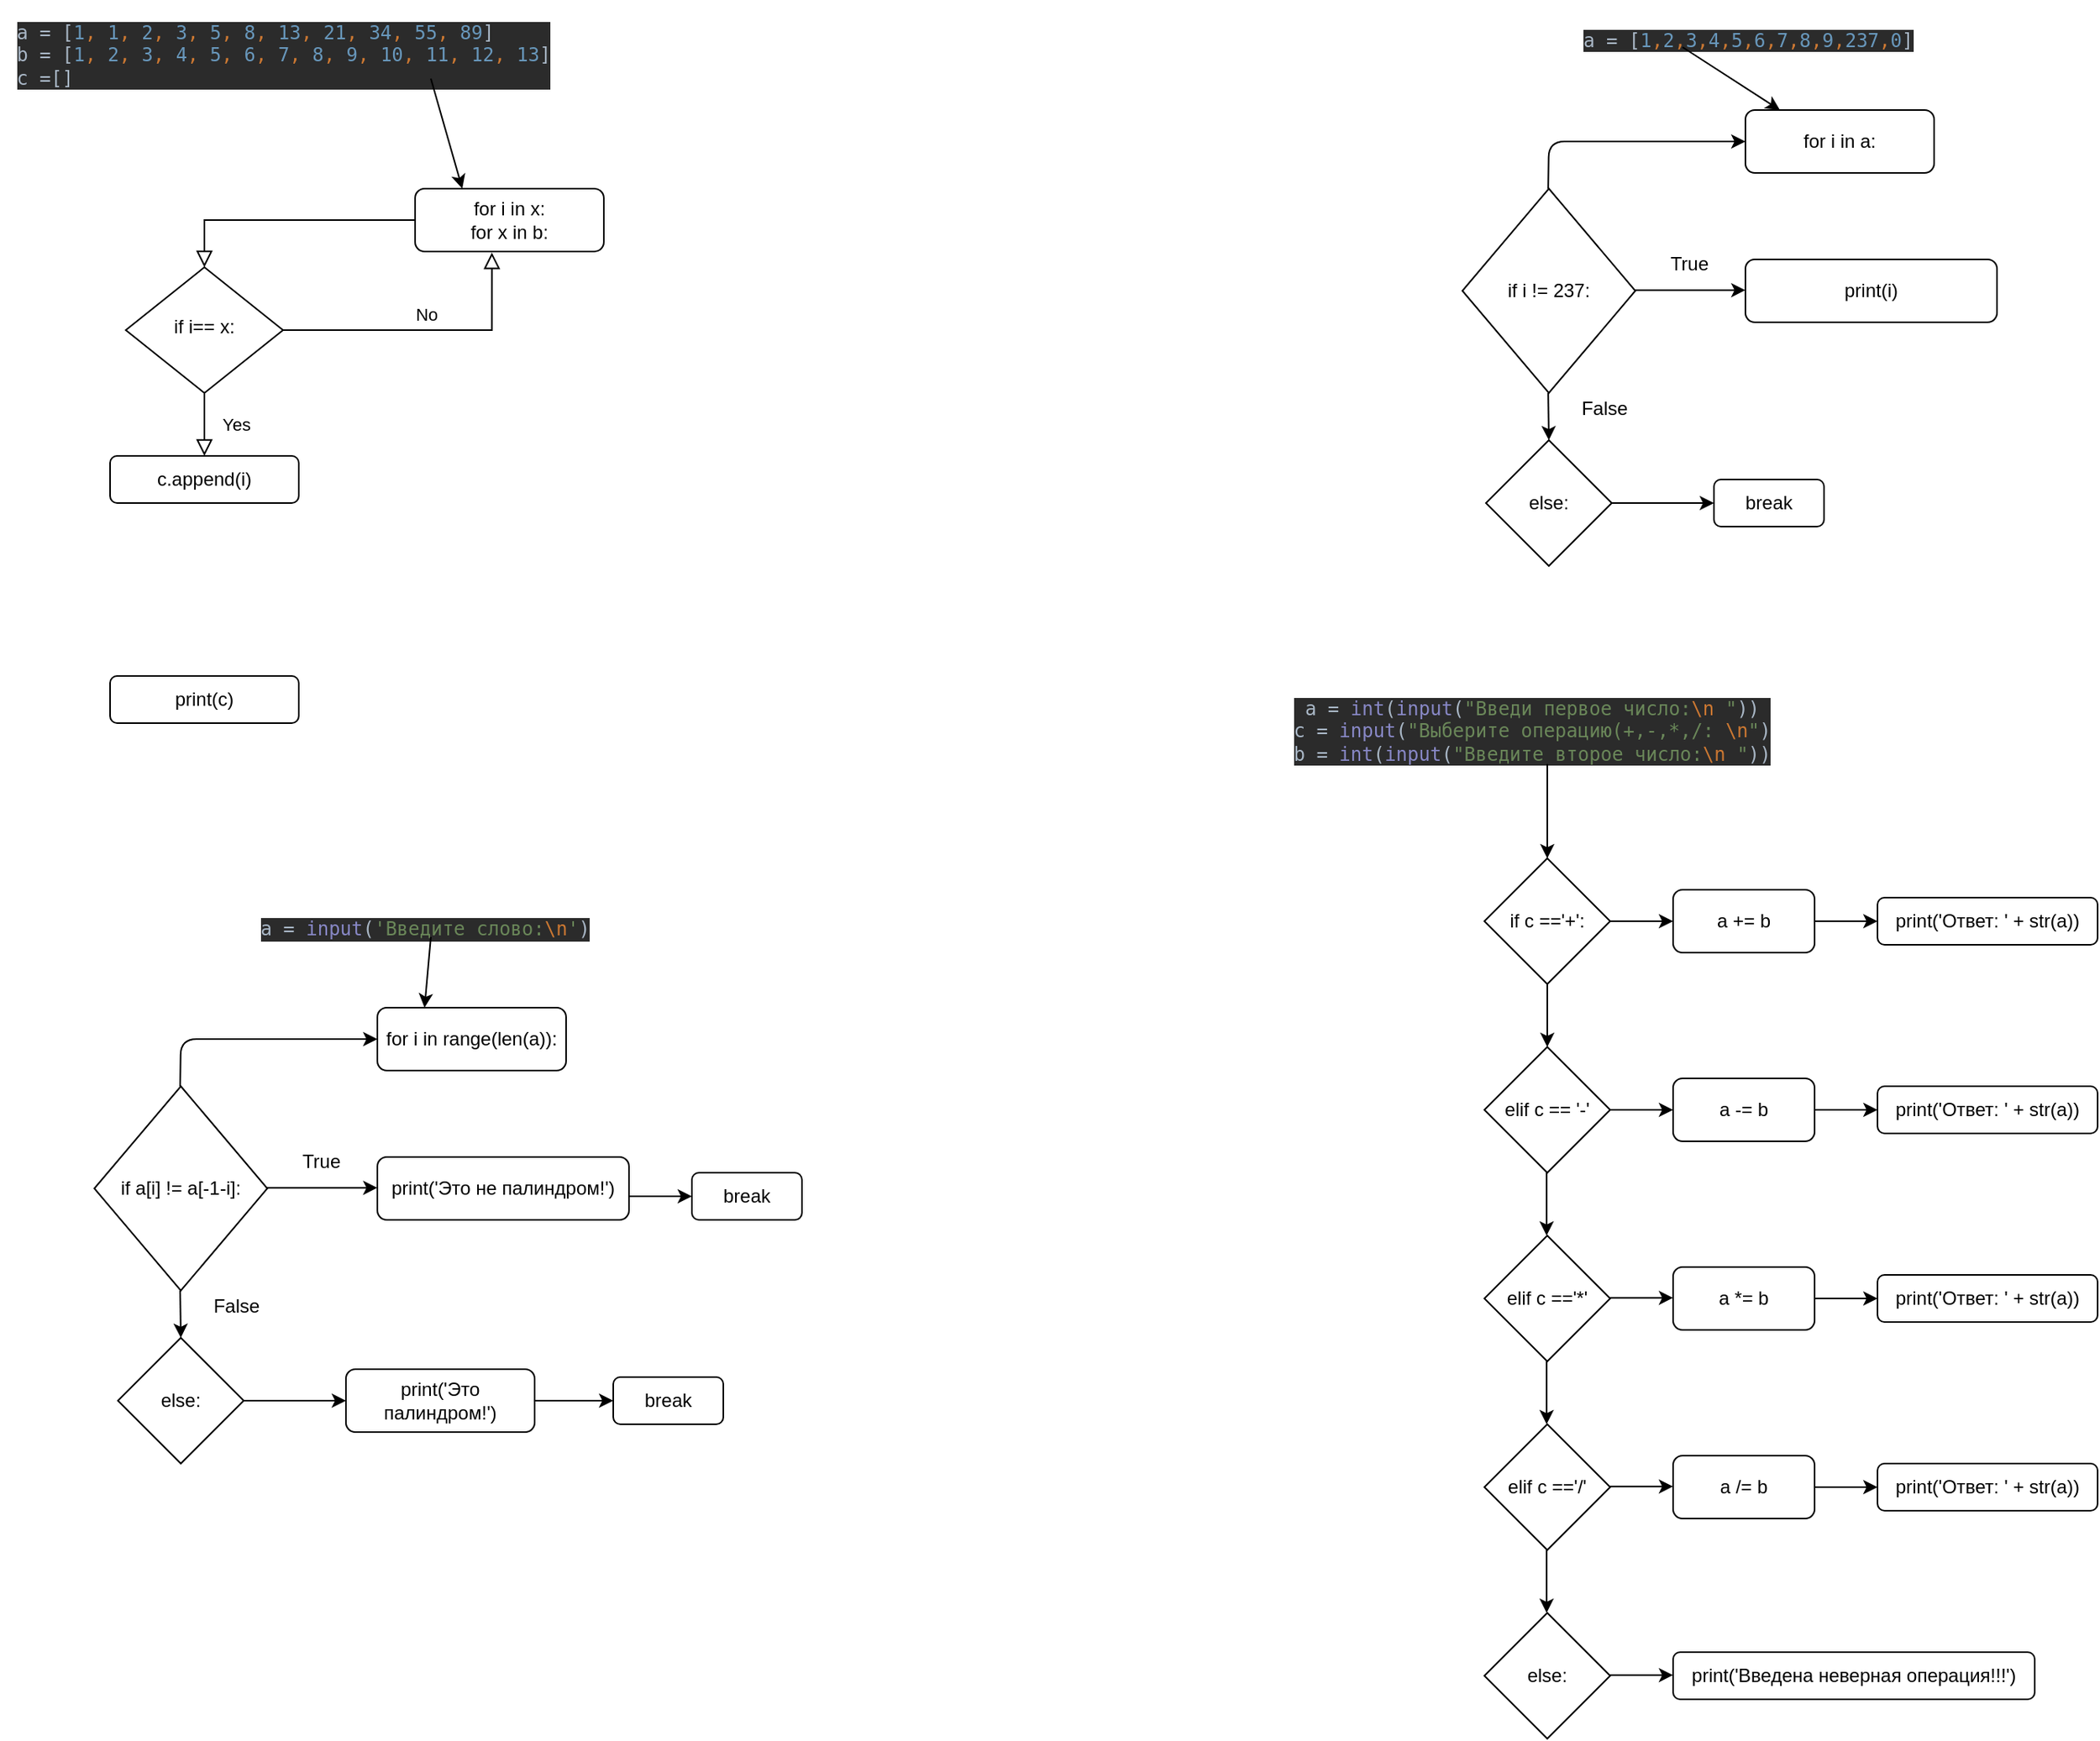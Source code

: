 <mxfile version="13.3.0" type="github"><diagram id="C5RBs43oDa-KdzZeNtuy" name="Page-1"><mxGraphModel dx="327" dy="752" grid="1" gridSize="10" guides="1" tooltips="1" connect="1" arrows="1" fold="1" page="1" pageScale="1" pageWidth="827" pageHeight="1169" math="0" shadow="0"><root><mxCell id="WIyWlLk6GJQsqaUBKTNV-0"/><mxCell id="WIyWlLk6GJQsqaUBKTNV-1" parent="WIyWlLk6GJQsqaUBKTNV-0"/><mxCell id="WIyWlLk6GJQsqaUBKTNV-2" value="" style="rounded=0;html=1;jettySize=auto;orthogonalLoop=1;fontSize=11;endArrow=block;endFill=0;endSize=8;strokeWidth=1;shadow=0;labelBackgroundColor=none;edgeStyle=orthogonalEdgeStyle;" parent="WIyWlLk6GJQsqaUBKTNV-1" source="WIyWlLk6GJQsqaUBKTNV-3" target="WIyWlLk6GJQsqaUBKTNV-6" edge="1"><mxGeometry relative="1" as="geometry"/></mxCell><mxCell id="WIyWlLk6GJQsqaUBKTNV-3" value="for i in x:&lt;br&gt;for x in b:" style="rounded=1;whiteSpace=wrap;html=1;fontSize=12;glass=0;strokeWidth=1;shadow=0;" parent="WIyWlLk6GJQsqaUBKTNV-1" vertex="1"><mxGeometry x="354" y="120" width="120" height="40" as="geometry"/></mxCell><mxCell id="WIyWlLk6GJQsqaUBKTNV-4" value="Yes" style="rounded=0;html=1;jettySize=auto;orthogonalLoop=1;fontSize=11;endArrow=block;endFill=0;endSize=8;strokeWidth=1;shadow=0;labelBackgroundColor=none;edgeStyle=orthogonalEdgeStyle;" parent="WIyWlLk6GJQsqaUBKTNV-1" source="WIyWlLk6GJQsqaUBKTNV-6" edge="1"><mxGeometry y="20" relative="1" as="geometry"><mxPoint as="offset"/><mxPoint x="220" y="290.0" as="targetPoint"/></mxGeometry></mxCell><mxCell id="WIyWlLk6GJQsqaUBKTNV-5" value="No" style="edgeStyle=orthogonalEdgeStyle;rounded=0;html=1;jettySize=auto;orthogonalLoop=1;fontSize=11;endArrow=block;endFill=0;endSize=8;strokeWidth=1;shadow=0;labelBackgroundColor=none;entryX=0.407;entryY=1.017;entryDx=0;entryDy=0;entryPerimeter=0;" parent="WIyWlLk6GJQsqaUBKTNV-1" source="WIyWlLk6GJQsqaUBKTNV-6" target="WIyWlLk6GJQsqaUBKTNV-3" edge="1"><mxGeometry y="10" relative="1" as="geometry"><mxPoint as="offset"/><mxPoint x="420" y="210" as="targetPoint"/></mxGeometry></mxCell><mxCell id="WIyWlLk6GJQsqaUBKTNV-6" value="if i== x:" style="rhombus;whiteSpace=wrap;html=1;shadow=0;fontFamily=Helvetica;fontSize=12;align=center;strokeWidth=1;spacing=6;spacingTop=-4;" parent="WIyWlLk6GJQsqaUBKTNV-1" vertex="1"><mxGeometry x="170" y="170" width="100" height="80" as="geometry"/></mxCell><mxCell id="TU3VNQPfM9GBeCX2c_8U-0" value="&lt;pre style=&quot;background-color: #2b2b2b ; color: #a9b7c6 ; font-family: &amp;#34;jetbrains mono&amp;#34; , monospace ; font-size: 9 8pt&quot;&gt;&lt;div style=&quot;text-align: left&quot;&gt;&lt;span style=&quot;white-space: nowrap&quot;&gt;a = [&lt;/span&gt;&lt;span style=&quot;white-space: nowrap ; color: rgb(104 , 151 , 187)&quot;&gt;1&lt;/span&gt;&lt;span style=&quot;white-space: nowrap ; color: rgb(204 , 120 , 50)&quot;&gt;, &lt;/span&gt;&lt;span style=&quot;white-space: nowrap ; color: rgb(104 , 151 , 187)&quot;&gt;1&lt;/span&gt;&lt;span style=&quot;white-space: nowrap ; color: rgb(204 , 120 , 50)&quot;&gt;, &lt;/span&gt;&lt;span style=&quot;white-space: nowrap ; color: rgb(104 , 151 , 187)&quot;&gt;2&lt;/span&gt;&lt;span style=&quot;white-space: nowrap ; color: rgb(204 , 120 , 50)&quot;&gt;, &lt;/span&gt;&lt;span style=&quot;white-space: nowrap ; color: rgb(104 , 151 , 187)&quot;&gt;3&lt;/span&gt;&lt;span style=&quot;white-space: nowrap ; color: rgb(204 , 120 , 50)&quot;&gt;, &lt;/span&gt;&lt;span style=&quot;white-space: nowrap ; color: rgb(104 , 151 , 187)&quot;&gt;5&lt;/span&gt;&lt;span style=&quot;white-space: nowrap ; color: rgb(204 , 120 , 50)&quot;&gt;, &lt;/span&gt;&lt;span style=&quot;white-space: nowrap ; color: rgb(104 , 151 , 187)&quot;&gt;8&lt;/span&gt;&lt;span style=&quot;white-space: nowrap ; color: rgb(204 , 120 , 50)&quot;&gt;, &lt;/span&gt;&lt;span style=&quot;white-space: nowrap ; color: rgb(104 , 151 , 187)&quot;&gt;13&lt;/span&gt;&lt;span style=&quot;white-space: nowrap ; color: rgb(204 , 120 , 50)&quot;&gt;, &lt;/span&gt;&lt;span style=&quot;white-space: nowrap ; color: rgb(104 , 151 , 187)&quot;&gt;21&lt;/span&gt;&lt;span style=&quot;white-space: nowrap ; color: rgb(204 , 120 , 50)&quot;&gt;, &lt;/span&gt;&lt;span style=&quot;white-space: nowrap ; color: rgb(104 , 151 , 187)&quot;&gt;34&lt;/span&gt;&lt;span style=&quot;white-space: nowrap ; color: rgb(204 , 120 , 50)&quot;&gt;, &lt;/span&gt;&lt;span style=&quot;white-space: nowrap ; color: rgb(104 , 151 , 187)&quot;&gt;55&lt;/span&gt;&lt;span style=&quot;white-space: nowrap ; color: rgb(204 , 120 , 50)&quot;&gt;, &lt;/span&gt;&lt;span style=&quot;white-space: nowrap ; color: rgb(104 , 151 , 187)&quot;&gt;89&lt;/span&gt;&lt;span style=&quot;white-space: nowrap&quot;&gt;]&lt;/span&gt;&lt;/div&gt;b = [&lt;span style=&quot;color: #6897bb&quot;&gt;1&lt;/span&gt;&lt;span style=&quot;color: #cc7832&quot;&gt;, &lt;/span&gt;&lt;span style=&quot;color: #6897bb&quot;&gt;2&lt;/span&gt;&lt;span style=&quot;color: #cc7832&quot;&gt;, &lt;/span&gt;&lt;span style=&quot;color: #6897bb&quot;&gt;3&lt;/span&gt;&lt;span style=&quot;color: #cc7832&quot;&gt;, &lt;/span&gt;&lt;span style=&quot;color: #6897bb&quot;&gt;4&lt;/span&gt;&lt;span style=&quot;color: #cc7832&quot;&gt;, &lt;/span&gt;&lt;span style=&quot;color: #6897bb&quot;&gt;5&lt;/span&gt;&lt;span style=&quot;color: #cc7832&quot;&gt;, &lt;/span&gt;&lt;span style=&quot;color: #6897bb&quot;&gt;6&lt;/span&gt;&lt;span style=&quot;color: #cc7832&quot;&gt;, &lt;/span&gt;&lt;span style=&quot;color: #6897bb&quot;&gt;7&lt;/span&gt;&lt;span style=&quot;color: #cc7832&quot;&gt;, &lt;/span&gt;&lt;span style=&quot;color: #6897bb&quot;&gt;8&lt;/span&gt;&lt;span style=&quot;color: #cc7832&quot;&gt;, &lt;/span&gt;&lt;span style=&quot;color: #6897bb&quot;&gt;9&lt;/span&gt;&lt;span style=&quot;color: #cc7832&quot;&gt;, &lt;/span&gt;&lt;span style=&quot;color: #6897bb&quot;&gt;10&lt;/span&gt;&lt;span style=&quot;color: #cc7832&quot;&gt;, &lt;/span&gt;&lt;span style=&quot;color: #6897bb&quot;&gt;11&lt;/span&gt;&lt;span style=&quot;color: #cc7832&quot;&gt;, &lt;/span&gt;&lt;span style=&quot;color: #6897bb&quot;&gt;12&lt;/span&gt;&lt;span style=&quot;color: #cc7832&quot;&gt;, &lt;/span&gt;&lt;span style=&quot;color: #6897bb&quot;&gt;13&lt;/span&gt;]&lt;br&gt;&lt;div style=&quot;text-align: left&quot;&gt;&lt;span style=&quot;white-space: nowrap&quot;&gt;c =[]&lt;/span&gt;&lt;/div&gt;&lt;/pre&gt;" style="text;html=1;align=center;verticalAlign=middle;resizable=0;points=[];autosize=1;" parent="WIyWlLk6GJQsqaUBKTNV-1" vertex="1"><mxGeometry x="90" width="360" height="70" as="geometry"/></mxCell><mxCell id="TU3VNQPfM9GBeCX2c_8U-1" value="c.append(i)" style="rounded=1;whiteSpace=wrap;html=1;" parent="WIyWlLk6GJQsqaUBKTNV-1" vertex="1"><mxGeometry x="160" y="290" width="120" height="30" as="geometry"/></mxCell><mxCell id="TU3VNQPfM9GBeCX2c_8U-3" value="print(c)" style="rounded=1;whiteSpace=wrap;html=1;" parent="WIyWlLk6GJQsqaUBKTNV-1" vertex="1"><mxGeometry x="160" y="430" width="120" height="30" as="geometry"/></mxCell><mxCell id="TU3VNQPfM9GBeCX2c_8U-4" value="&lt;pre style=&quot;background-color: #2b2b2b ; color: #a9b7c6 ; font-family: &amp;#34;jetbrains mono&amp;#34; , monospace ; font-size: 9 8pt&quot;&gt;a = &lt;span style=&quot;color: #8888c6&quot;&gt;input&lt;/span&gt;(&lt;span style=&quot;color: #6a8759&quot;&gt;'Введите слово:&lt;/span&gt;&lt;span style=&quot;color: #cc7832&quot;&gt;\n&lt;/span&gt;&lt;span style=&quot;color: #6a8759&quot;&gt;'&lt;/span&gt;)&lt;/pre&gt;" style="text;html=1;align=center;verticalAlign=middle;resizable=0;points=[];autosize=1;" parent="WIyWlLk6GJQsqaUBKTNV-1" vertex="1"><mxGeometry x="245" y="571" width="230" height="40" as="geometry"/></mxCell><mxCell id="TU3VNQPfM9GBeCX2c_8U-5" value="for i in range(len(a)):" style="rounded=1;whiteSpace=wrap;html=1;" parent="WIyWlLk6GJQsqaUBKTNV-1" vertex="1"><mxGeometry x="330" y="641" width="120" height="40" as="geometry"/></mxCell><mxCell id="TU3VNQPfM9GBeCX2c_8U-6" value="if a[i] != a[-1-i]:" style="rhombus;whiteSpace=wrap;html=1;" parent="WIyWlLk6GJQsqaUBKTNV-1" vertex="1"><mxGeometry x="150" y="691" width="110" height="130" as="geometry"/></mxCell><mxCell id="TU3VNQPfM9GBeCX2c_8U-7" value="" style="endArrow=classic;html=1;" parent="WIyWlLk6GJQsqaUBKTNV-1" edge="1"><mxGeometry width="50" height="50" relative="1" as="geometry"><mxPoint x="260" y="755.58" as="sourcePoint"/><mxPoint x="330" y="755.58" as="targetPoint"/></mxGeometry></mxCell><mxCell id="TU3VNQPfM9GBeCX2c_8U-8" value="True" style="text;html=1;align=center;verticalAlign=middle;resizable=0;points=[];autosize=1;" parent="WIyWlLk6GJQsqaUBKTNV-1" vertex="1"><mxGeometry x="274" y="729" width="40" height="20" as="geometry"/></mxCell><mxCell id="TU3VNQPfM9GBeCX2c_8U-9" value="print('Это не палиндром!')" style="rounded=1;whiteSpace=wrap;html=1;" parent="WIyWlLk6GJQsqaUBKTNV-1" vertex="1"><mxGeometry x="330" y="736" width="160" height="40" as="geometry"/></mxCell><mxCell id="TU3VNQPfM9GBeCX2c_8U-11" value="" style="endArrow=classic;html=1;" parent="WIyWlLk6GJQsqaUBKTNV-1" target="TU3VNQPfM9GBeCX2c_8U-12" edge="1"><mxGeometry width="50" height="50" relative="1" as="geometry"><mxPoint x="490" y="761" as="sourcePoint"/><mxPoint x="530" y="761" as="targetPoint"/></mxGeometry></mxCell><mxCell id="TU3VNQPfM9GBeCX2c_8U-12" value="break" style="rounded=1;whiteSpace=wrap;html=1;" parent="WIyWlLk6GJQsqaUBKTNV-1" vertex="1"><mxGeometry x="530" y="746" width="70" height="30" as="geometry"/></mxCell><mxCell id="TU3VNQPfM9GBeCX2c_8U-13" value="" style="endArrow=classic;html=1;" parent="WIyWlLk6GJQsqaUBKTNV-1" edge="1"><mxGeometry width="50" height="50" relative="1" as="geometry"><mxPoint x="204.58" y="821" as="sourcePoint"/><mxPoint x="205" y="851" as="targetPoint"/></mxGeometry></mxCell><mxCell id="TU3VNQPfM9GBeCX2c_8U-15" value="else:" style="rhombus;whiteSpace=wrap;html=1;" parent="WIyWlLk6GJQsqaUBKTNV-1" vertex="1"><mxGeometry x="165" y="851" width="80" height="80" as="geometry"/></mxCell><mxCell id="TU3VNQPfM9GBeCX2c_8U-16" value="False" style="text;html=1;align=center;verticalAlign=middle;resizable=0;points=[];autosize=1;" parent="WIyWlLk6GJQsqaUBKTNV-1" vertex="1"><mxGeometry x="220" y="821" width="40" height="20" as="geometry"/></mxCell><mxCell id="TU3VNQPfM9GBeCX2c_8U-17" value="" style="endArrow=classic;html=1;" parent="WIyWlLk6GJQsqaUBKTNV-1" edge="1"><mxGeometry width="50" height="50" relative="1" as="geometry"><mxPoint x="245" y="891" as="sourcePoint"/><mxPoint x="310" y="891" as="targetPoint"/></mxGeometry></mxCell><mxCell id="TU3VNQPfM9GBeCX2c_8U-18" value="" style="endArrow=classic;html=1;entryX=0;entryY=0.5;entryDx=0;entryDy=0;" parent="WIyWlLk6GJQsqaUBKTNV-1" target="TU3VNQPfM9GBeCX2c_8U-5" edge="1"><mxGeometry width="50" height="50" relative="1" as="geometry"><mxPoint x="204.58" y="691" as="sourcePoint"/><mxPoint x="204.58" y="631" as="targetPoint"/><Array as="points"><mxPoint x="205" y="661"/></Array></mxGeometry></mxCell><mxCell id="TU3VNQPfM9GBeCX2c_8U-19" value="&lt;span&gt;print('Это палиндром!')&lt;/span&gt;" style="rounded=1;whiteSpace=wrap;html=1;" parent="WIyWlLk6GJQsqaUBKTNV-1" vertex="1"><mxGeometry x="310" y="871" width="120" height="40" as="geometry"/></mxCell><mxCell id="TU3VNQPfM9GBeCX2c_8U-20" value="break" style="rounded=1;whiteSpace=wrap;html=1;" parent="WIyWlLk6GJQsqaUBKTNV-1" vertex="1"><mxGeometry x="480" y="876" width="70" height="30" as="geometry"/></mxCell><mxCell id="TU3VNQPfM9GBeCX2c_8U-21" value="" style="endArrow=classic;html=1;entryX=0;entryY=0.5;entryDx=0;entryDy=0;" parent="WIyWlLk6GJQsqaUBKTNV-1" target="TU3VNQPfM9GBeCX2c_8U-20" edge="1"><mxGeometry width="50" height="50" relative="1" as="geometry"><mxPoint x="430" y="891" as="sourcePoint"/><mxPoint x="480" y="841" as="targetPoint"/></mxGeometry></mxCell><mxCell id="TU3VNQPfM9GBeCX2c_8U-23" value="for i in a:" style="rounded=1;whiteSpace=wrap;html=1;" parent="WIyWlLk6GJQsqaUBKTNV-1" vertex="1"><mxGeometry x="1200" y="70" width="120" height="40" as="geometry"/></mxCell><mxCell id="TU3VNQPfM9GBeCX2c_8U-24" value="if i != 237:" style="rhombus;whiteSpace=wrap;html=1;" parent="WIyWlLk6GJQsqaUBKTNV-1" vertex="1"><mxGeometry x="1020" y="120" width="110" height="130" as="geometry"/></mxCell><mxCell id="TU3VNQPfM9GBeCX2c_8U-25" value="" style="endArrow=classic;html=1;" parent="WIyWlLk6GJQsqaUBKTNV-1" edge="1"><mxGeometry width="50" height="50" relative="1" as="geometry"><mxPoint x="1130" y="184.58" as="sourcePoint"/><mxPoint x="1200" y="184.58" as="targetPoint"/></mxGeometry></mxCell><mxCell id="TU3VNQPfM9GBeCX2c_8U-26" value="True" style="text;html=1;align=center;verticalAlign=middle;resizable=0;points=[];autosize=1;" parent="WIyWlLk6GJQsqaUBKTNV-1" vertex="1"><mxGeometry x="1144" y="158" width="40" height="20" as="geometry"/></mxCell><mxCell id="TU3VNQPfM9GBeCX2c_8U-27" value="print(i)" style="rounded=1;whiteSpace=wrap;html=1;" parent="WIyWlLk6GJQsqaUBKTNV-1" vertex="1"><mxGeometry x="1200" y="165" width="160" height="40" as="geometry"/></mxCell><mxCell id="TU3VNQPfM9GBeCX2c_8U-30" value="" style="endArrow=classic;html=1;" parent="WIyWlLk6GJQsqaUBKTNV-1" edge="1"><mxGeometry width="50" height="50" relative="1" as="geometry"><mxPoint x="1074.58" y="250" as="sourcePoint"/><mxPoint x="1075" y="280" as="targetPoint"/></mxGeometry></mxCell><mxCell id="TU3VNQPfM9GBeCX2c_8U-31" value="else:" style="rhombus;whiteSpace=wrap;html=1;" parent="WIyWlLk6GJQsqaUBKTNV-1" vertex="1"><mxGeometry x="1035" y="280" width="80" height="80" as="geometry"/></mxCell><mxCell id="TU3VNQPfM9GBeCX2c_8U-32" value="False" style="text;html=1;align=center;verticalAlign=middle;resizable=0;points=[];autosize=1;" parent="WIyWlLk6GJQsqaUBKTNV-1" vertex="1"><mxGeometry x="1090" y="250" width="40" height="20" as="geometry"/></mxCell><mxCell id="TU3VNQPfM9GBeCX2c_8U-33" value="" style="endArrow=classic;html=1;" parent="WIyWlLk6GJQsqaUBKTNV-1" edge="1"><mxGeometry width="50" height="50" relative="1" as="geometry"><mxPoint x="1115" y="320" as="sourcePoint"/><mxPoint x="1180" y="320" as="targetPoint"/></mxGeometry></mxCell><mxCell id="TU3VNQPfM9GBeCX2c_8U-34" value="" style="endArrow=classic;html=1;entryX=0;entryY=0.5;entryDx=0;entryDy=0;" parent="WIyWlLk6GJQsqaUBKTNV-1" target="TU3VNQPfM9GBeCX2c_8U-23" edge="1"><mxGeometry width="50" height="50" relative="1" as="geometry"><mxPoint x="1074.58" y="120" as="sourcePoint"/><mxPoint x="1074.58" y="60" as="targetPoint"/><Array as="points"><mxPoint x="1075" y="90"/></Array></mxGeometry></mxCell><mxCell id="TU3VNQPfM9GBeCX2c_8U-36" value="break" style="rounded=1;whiteSpace=wrap;html=1;" parent="WIyWlLk6GJQsqaUBKTNV-1" vertex="1"><mxGeometry x="1180" y="305" width="70" height="30" as="geometry"/></mxCell><mxCell id="TU3VNQPfM9GBeCX2c_8U-38" value="&lt;pre style=&quot;background-color: #2b2b2b ; color: #a9b7c6 ; font-family: &amp;quot;jetbrains mono&amp;quot; , monospace ; font-size: 9 8pt&quot;&gt;a = [&lt;span style=&quot;color: #6897bb&quot;&gt;1&lt;/span&gt;&lt;span style=&quot;color: #cc7832&quot;&gt;,&lt;/span&gt;&lt;span style=&quot;color: #6897bb&quot;&gt;2&lt;/span&gt;&lt;span style=&quot;color: #cc7832&quot;&gt;,&lt;/span&gt;&lt;span style=&quot;color: #6897bb&quot;&gt;3&lt;/span&gt;&lt;span style=&quot;color: #cc7832&quot;&gt;,&lt;/span&gt;&lt;span style=&quot;color: #6897bb&quot;&gt;4&lt;/span&gt;&lt;span style=&quot;color: #cc7832&quot;&gt;,&lt;/span&gt;&lt;span style=&quot;color: #6897bb&quot;&gt;5&lt;/span&gt;&lt;span style=&quot;color: #cc7832&quot;&gt;,&lt;/span&gt;&lt;span style=&quot;color: #6897bb&quot;&gt;6&lt;/span&gt;&lt;span style=&quot;color: #cc7832&quot;&gt;,&lt;/span&gt;&lt;span style=&quot;color: #6897bb&quot;&gt;7&lt;/span&gt;&lt;span style=&quot;color: #cc7832&quot;&gt;,&lt;/span&gt;&lt;span style=&quot;color: #6897bb&quot;&gt;8&lt;/span&gt;&lt;span style=&quot;color: #cc7832&quot;&gt;,&lt;/span&gt;&lt;span style=&quot;color: #6897bb&quot;&gt;9&lt;/span&gt;&lt;span style=&quot;color: #cc7832&quot;&gt;,&lt;/span&gt;&lt;span style=&quot;color: #6897bb&quot;&gt;237&lt;/span&gt;&lt;span style=&quot;color: #cc7832&quot;&gt;,&lt;/span&gt;&lt;span style=&quot;color: #6897bb&quot;&gt;0&lt;/span&gt;]&lt;/pre&gt;" style="text;whiteSpace=wrap;html=1;" parent="WIyWlLk6GJQsqaUBKTNV-1" vertex="1"><mxGeometry x="1095" width="240" height="50" as="geometry"/></mxCell><mxCell id="TU3VNQPfM9GBeCX2c_8U-40" value="&lt;pre style=&quot;background-color: #2b2b2b ; color: #a9b7c6 ; font-family: &amp;quot;jetbrains mono&amp;quot; , monospace ; font-size: 9 8pt&quot;&gt;a = &lt;span style=&quot;color: #8888c6&quot;&gt;int&lt;/span&gt;(&lt;span style=&quot;color: #8888c6&quot;&gt;input&lt;/span&gt;(&lt;span style=&quot;color: #6a8759&quot;&gt;&quot;Введи первое число:&lt;/span&gt;&lt;span style=&quot;color: #cc7832&quot;&gt;\n&lt;/span&gt;&lt;span style=&quot;color: #6a8759&quot;&gt; &quot;&lt;/span&gt;))&lt;br&gt;c = &lt;span style=&quot;color: #8888c6&quot;&gt;input&lt;/span&gt;(&lt;span style=&quot;color: #6a8759&quot;&gt;&quot;Выберите операцию(+,-,*,/: &lt;/span&gt;&lt;span style=&quot;color: #cc7832&quot;&gt;\n&lt;/span&gt;&lt;span style=&quot;color: #6a8759&quot;&gt;&quot;&lt;/span&gt;)&lt;br&gt;b = &lt;span style=&quot;color: #8888c6&quot;&gt;int&lt;/span&gt;(&lt;span style=&quot;color: #8888c6&quot;&gt;input&lt;/span&gt;(&lt;span style=&quot;color: #6a8759&quot;&gt;&quot;Введите второе число:&lt;/span&gt;&lt;span style=&quot;color: #cc7832&quot;&gt;\n&lt;/span&gt;&lt;span style=&quot;color: #6a8759&quot;&gt; &quot;&lt;/span&gt;))&lt;/pre&gt;" style="text;html=1;align=center;verticalAlign=middle;resizable=0;points=[];autosize=1;" parent="WIyWlLk6GJQsqaUBKTNV-1" vertex="1"><mxGeometry x="904" y="430" width="320" height="70" as="geometry"/></mxCell><mxCell id="TU3VNQPfM9GBeCX2c_8U-42" value="if c =='+':" style="rhombus;whiteSpace=wrap;html=1;" parent="WIyWlLk6GJQsqaUBKTNV-1" vertex="1"><mxGeometry x="1034" y="546" width="80" height="80" as="geometry"/></mxCell><mxCell id="TU3VNQPfM9GBeCX2c_8U-43" value="elif c == '-'" style="rhombus;whiteSpace=wrap;html=1;" parent="WIyWlLk6GJQsqaUBKTNV-1" vertex="1"><mxGeometry x="1034" y="666" width="80" height="80" as="geometry"/></mxCell><mxCell id="TU3VNQPfM9GBeCX2c_8U-44" value="elif c =='*'" style="rhombus;whiteSpace=wrap;html=1;" parent="WIyWlLk6GJQsqaUBKTNV-1" vertex="1"><mxGeometry x="1034" y="786" width="80" height="80" as="geometry"/></mxCell><mxCell id="TU3VNQPfM9GBeCX2c_8U-45" value="elif c =='/'" style="rhombus;whiteSpace=wrap;html=1;" parent="WIyWlLk6GJQsqaUBKTNV-1" vertex="1"><mxGeometry x="1034" y="906" width="80" height="80" as="geometry"/></mxCell><mxCell id="TU3VNQPfM9GBeCX2c_8U-46" value="else:" style="rhombus;whiteSpace=wrap;html=1;" parent="WIyWlLk6GJQsqaUBKTNV-1" vertex="1"><mxGeometry x="1034" y="1026" width="80" height="80" as="geometry"/></mxCell><mxCell id="TU3VNQPfM9GBeCX2c_8U-47" value="" style="endArrow=classic;html=1;" parent="WIyWlLk6GJQsqaUBKTNV-1" target="TU3VNQPfM9GBeCX2c_8U-43" edge="1"><mxGeometry width="50" height="50" relative="1" as="geometry"><mxPoint x="1074" y="626" as="sourcePoint"/><mxPoint x="1124" y="576" as="targetPoint"/></mxGeometry></mxCell><mxCell id="TU3VNQPfM9GBeCX2c_8U-48" value="" style="endArrow=classic;html=1;" parent="WIyWlLk6GJQsqaUBKTNV-1" edge="1"><mxGeometry width="50" height="50" relative="1" as="geometry"><mxPoint x="1073.58" y="746" as="sourcePoint"/><mxPoint x="1073.58" y="786" as="targetPoint"/></mxGeometry></mxCell><mxCell id="TU3VNQPfM9GBeCX2c_8U-49" value="" style="endArrow=classic;html=1;" parent="WIyWlLk6GJQsqaUBKTNV-1" edge="1"><mxGeometry width="50" height="50" relative="1" as="geometry"><mxPoint x="1073.58" y="866" as="sourcePoint"/><mxPoint x="1073.58" y="906" as="targetPoint"/></mxGeometry></mxCell><mxCell id="TU3VNQPfM9GBeCX2c_8U-50" value="" style="endArrow=classic;html=1;" parent="WIyWlLk6GJQsqaUBKTNV-1" edge="1"><mxGeometry width="50" height="50" relative="1" as="geometry"><mxPoint x="1073.58" y="986" as="sourcePoint"/><mxPoint x="1073.58" y="1026" as="targetPoint"/></mxGeometry></mxCell><mxCell id="TU3VNQPfM9GBeCX2c_8U-51" value="" style="endArrow=classic;html=1;entryX=0.5;entryY=0;entryDx=0;entryDy=0;" parent="WIyWlLk6GJQsqaUBKTNV-1" target="TU3VNQPfM9GBeCX2c_8U-42" edge="1"><mxGeometry width="50" height="50" relative="1" as="geometry"><mxPoint x="1074" y="486" as="sourcePoint"/><mxPoint x="1124" y="436" as="targetPoint"/></mxGeometry></mxCell><mxCell id="TU3VNQPfM9GBeCX2c_8U-52" value="" style="endArrow=classic;html=1;" parent="WIyWlLk6GJQsqaUBKTNV-1" edge="1"><mxGeometry width="50" height="50" relative="1" as="geometry"><mxPoint x="1114" y="586" as="sourcePoint"/><mxPoint x="1154" y="586" as="targetPoint"/></mxGeometry></mxCell><mxCell id="TU3VNQPfM9GBeCX2c_8U-53" value="" style="endArrow=classic;html=1;" parent="WIyWlLk6GJQsqaUBKTNV-1" edge="1"><mxGeometry width="50" height="50" relative="1" as="geometry"><mxPoint x="1114" y="706" as="sourcePoint"/><mxPoint x="1154" y="706" as="targetPoint"/></mxGeometry></mxCell><mxCell id="TU3VNQPfM9GBeCX2c_8U-54" value="" style="endArrow=classic;html=1;" parent="WIyWlLk6GJQsqaUBKTNV-1" edge="1"><mxGeometry width="50" height="50" relative="1" as="geometry"><mxPoint x="1114" y="825.58" as="sourcePoint"/><mxPoint x="1154" y="825.58" as="targetPoint"/></mxGeometry></mxCell><mxCell id="TU3VNQPfM9GBeCX2c_8U-55" value="" style="endArrow=classic;html=1;" parent="WIyWlLk6GJQsqaUBKTNV-1" edge="1"><mxGeometry width="50" height="50" relative="1" as="geometry"><mxPoint x="1114" y="945.58" as="sourcePoint"/><mxPoint x="1154" y="945.58" as="targetPoint"/></mxGeometry></mxCell><mxCell id="TU3VNQPfM9GBeCX2c_8U-56" value="" style="endArrow=classic;html=1;" parent="WIyWlLk6GJQsqaUBKTNV-1" edge="1"><mxGeometry width="50" height="50" relative="1" as="geometry"><mxPoint x="1114" y="1065.58" as="sourcePoint"/><mxPoint x="1154" y="1065.58" as="targetPoint"/></mxGeometry></mxCell><mxCell id="TU3VNQPfM9GBeCX2c_8U-57" value="a += b" style="rounded=1;whiteSpace=wrap;html=1;" parent="WIyWlLk6GJQsqaUBKTNV-1" vertex="1"><mxGeometry x="1154" y="566" width="90" height="40" as="geometry"/></mxCell><mxCell id="TU3VNQPfM9GBeCX2c_8U-58" value="" style="endArrow=classic;html=1;" parent="WIyWlLk6GJQsqaUBKTNV-1" target="TU3VNQPfM9GBeCX2c_8U-59" edge="1"><mxGeometry width="50" height="50" relative="1" as="geometry"><mxPoint x="1244" y="586" as="sourcePoint"/><mxPoint x="1284" y="586" as="targetPoint"/></mxGeometry></mxCell><mxCell id="TU3VNQPfM9GBeCX2c_8U-59" value="print('Ответ: ' + str(a))" style="rounded=1;whiteSpace=wrap;html=1;" parent="WIyWlLk6GJQsqaUBKTNV-1" vertex="1"><mxGeometry x="1284" y="571" width="140" height="30" as="geometry"/></mxCell><mxCell id="TU3VNQPfM9GBeCX2c_8U-60" value="a -= b" style="rounded=1;whiteSpace=wrap;html=1;" parent="WIyWlLk6GJQsqaUBKTNV-1" vertex="1"><mxGeometry x="1154" y="686" width="90" height="40" as="geometry"/></mxCell><mxCell id="TU3VNQPfM9GBeCX2c_8U-61" value="" style="endArrow=classic;html=1;" parent="WIyWlLk6GJQsqaUBKTNV-1" target="TU3VNQPfM9GBeCX2c_8U-62" edge="1"><mxGeometry width="50" height="50" relative="1" as="geometry"><mxPoint x="1244" y="706" as="sourcePoint"/><mxPoint x="1284" y="706" as="targetPoint"/></mxGeometry></mxCell><mxCell id="TU3VNQPfM9GBeCX2c_8U-62" value="print('Ответ: ' + str(a))" style="rounded=1;whiteSpace=wrap;html=1;" parent="WIyWlLk6GJQsqaUBKTNV-1" vertex="1"><mxGeometry x="1284" y="691" width="140" height="30" as="geometry"/></mxCell><mxCell id="TU3VNQPfM9GBeCX2c_8U-63" value="a *= b" style="rounded=1;whiteSpace=wrap;html=1;" parent="WIyWlLk6GJQsqaUBKTNV-1" vertex="1"><mxGeometry x="1154" y="806" width="90" height="40" as="geometry"/></mxCell><mxCell id="TU3VNQPfM9GBeCX2c_8U-64" value="" style="endArrow=classic;html=1;" parent="WIyWlLk6GJQsqaUBKTNV-1" target="TU3VNQPfM9GBeCX2c_8U-65" edge="1"><mxGeometry width="50" height="50" relative="1" as="geometry"><mxPoint x="1244" y="826" as="sourcePoint"/><mxPoint x="1284" y="826" as="targetPoint"/></mxGeometry></mxCell><mxCell id="TU3VNQPfM9GBeCX2c_8U-65" value="print('Ответ: ' + str(a))" style="rounded=1;whiteSpace=wrap;html=1;" parent="WIyWlLk6GJQsqaUBKTNV-1" vertex="1"><mxGeometry x="1284" y="811" width="140" height="30" as="geometry"/></mxCell><mxCell id="TU3VNQPfM9GBeCX2c_8U-66" value="a /= b" style="rounded=1;whiteSpace=wrap;html=1;" parent="WIyWlLk6GJQsqaUBKTNV-1" vertex="1"><mxGeometry x="1154" y="926" width="90" height="40" as="geometry"/></mxCell><mxCell id="TU3VNQPfM9GBeCX2c_8U-67" value="" style="endArrow=classic;html=1;" parent="WIyWlLk6GJQsqaUBKTNV-1" target="TU3VNQPfM9GBeCX2c_8U-68" edge="1"><mxGeometry width="50" height="50" relative="1" as="geometry"><mxPoint x="1244" y="946" as="sourcePoint"/><mxPoint x="1284" y="946" as="targetPoint"/></mxGeometry></mxCell><mxCell id="TU3VNQPfM9GBeCX2c_8U-68" value="print('Ответ: ' + str(a))" style="rounded=1;whiteSpace=wrap;html=1;" parent="WIyWlLk6GJQsqaUBKTNV-1" vertex="1"><mxGeometry x="1284" y="931" width="140" height="30" as="geometry"/></mxCell><mxCell id="TU3VNQPfM9GBeCX2c_8U-71" value="print('Введена неверная операция!!!')" style="rounded=1;whiteSpace=wrap;html=1;" parent="WIyWlLk6GJQsqaUBKTNV-1" vertex="1"><mxGeometry x="1154" y="1051" width="230" height="30" as="geometry"/></mxCell><mxCell id="sKqHthILpONUUv8KYRcg-0" value="" style="endArrow=classic;html=1;entryX=0.25;entryY=0;entryDx=0;entryDy=0;" parent="WIyWlLk6GJQsqaUBKTNV-1" target="TU3VNQPfM9GBeCX2c_8U-5" edge="1"><mxGeometry width="50" height="50" relative="1" as="geometry"><mxPoint x="364" y="596" as="sourcePoint"/><mxPoint x="414" y="546" as="targetPoint"/></mxGeometry></mxCell><mxCell id="sKqHthILpONUUv8KYRcg-3" value="" style="endArrow=classic;html=1;entryX=0.25;entryY=0;entryDx=0;entryDy=0;" parent="WIyWlLk6GJQsqaUBKTNV-1" target="WIyWlLk6GJQsqaUBKTNV-3" edge="1"><mxGeometry width="50" height="50" relative="1" as="geometry"><mxPoint x="364" y="50" as="sourcePoint"/><mxPoint x="414" as="targetPoint"/></mxGeometry></mxCell><mxCell id="sKqHthILpONUUv8KYRcg-5" value="" style="endArrow=classic;html=1;entryX=0.183;entryY=0;entryDx=0;entryDy=0;entryPerimeter=0;" parent="WIyWlLk6GJQsqaUBKTNV-1" target="TU3VNQPfM9GBeCX2c_8U-23" edge="1"><mxGeometry width="50" height="50" relative="1" as="geometry"><mxPoint x="1160" y="30" as="sourcePoint"/><mxPoint x="1210" y="-20" as="targetPoint"/></mxGeometry></mxCell></root></mxGraphModel></diagram></mxfile>